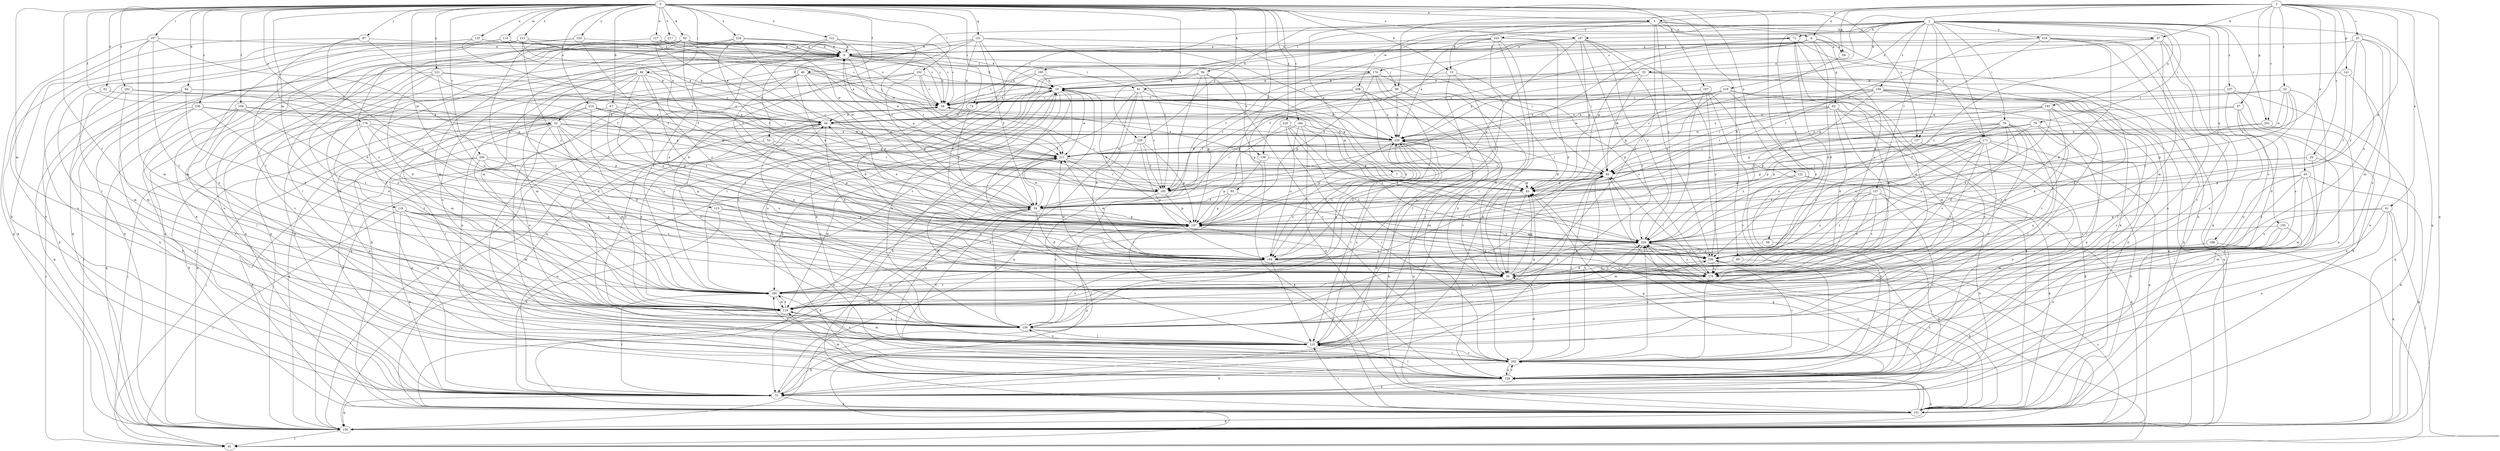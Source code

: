 strict digraph  {
0;
1;
2;
3;
6;
7;
9;
15;
18;
20;
22;
25;
26;
32;
33;
35;
38;
41;
43;
44;
46;
52;
53;
54;
57;
59;
62;
63;
64;
67;
69;
71;
72;
74;
76;
79;
81;
82;
84;
87;
90;
91;
92;
93;
94;
97;
101;
102;
107;
109;
110;
114;
115;
116;
119;
121;
122;
123;
127;
129;
137;
138;
139;
141;
147;
151;
155;
156;
157;
159;
160;
163;
165;
167;
171;
174;
175;
176;
182;
184;
185;
188;
193;
194;
197;
200;
201;
202;
208;
211;
214;
215;
216;
217;
218;
219;
220;
221;
224;
225;
228;
229;
236;
237;
239;
0 -> 3  [label=a];
0 -> 15  [label=b];
0 -> 32  [label=d];
0 -> 46  [label=f];
0 -> 52  [label=f];
0 -> 64  [label=h];
0 -> 67  [label=h];
0 -> 69  [label=h];
0 -> 74  [label=i];
0 -> 84  [label=j];
0 -> 87  [label=j];
0 -> 92  [label=k];
0 -> 93  [label=k];
0 -> 94  [label=k];
0 -> 102  [label=l];
0 -> 107  [label=l];
0 -> 109  [label=l];
0 -> 114  [label=m];
0 -> 115  [label=m];
0 -> 116  [label=m];
0 -> 119  [label=m];
0 -> 121  [label=n];
0 -> 122  [label=n];
0 -> 123  [label=n];
0 -> 127  [label=n];
0 -> 129  [label=n];
0 -> 137  [label=o];
0 -> 151  [label=q];
0 -> 167  [label=s];
0 -> 176  [label=t];
0 -> 182  [label=t];
0 -> 184  [label=t];
0 -> 185  [label=t];
0 -> 197  [label=v];
0 -> 200  [label=v];
0 -> 214  [label=x];
0 -> 215  [label=x];
0 -> 216  [label=x];
0 -> 217  [label=x];
0 -> 221  [label=y];
0 -> 224  [label=y];
0 -> 225  [label=y];
0 -> 228  [label=y];
0 -> 236  [label=z];
1 -> 33  [label=d];
1 -> 38  [label=e];
1 -> 52  [label=f];
1 -> 71  [label=h];
1 -> 74  [label=i];
1 -> 76  [label=i];
1 -> 79  [label=i];
1 -> 81  [label=i];
1 -> 137  [label=o];
1 -> 155  [label=q];
1 -> 156  [label=q];
1 -> 157  [label=r];
1 -> 159  [label=r];
1 -> 160  [label=r];
1 -> 167  [label=s];
1 -> 171  [label=s];
1 -> 188  [label=u];
1 -> 193  [label=u];
1 -> 201  [label=v];
1 -> 218  [label=x];
1 -> 219  [label=x];
1 -> 237  [label=z];
2 -> 3  [label=a];
2 -> 6  [label=a];
2 -> 20  [label=c];
2 -> 22  [label=c];
2 -> 25  [label=c];
2 -> 41  [label=e];
2 -> 43  [label=e];
2 -> 44  [label=e];
2 -> 57  [label=g];
2 -> 59  [label=g];
2 -> 90  [label=j];
2 -> 97  [label=k];
2 -> 141  [label=p];
2 -> 147  [label=p];
2 -> 156  [label=q];
2 -> 201  [label=v];
3 -> 6  [label=a];
3 -> 7  [label=a];
3 -> 15  [label=b];
3 -> 35  [label=d];
3 -> 71  [label=h];
3 -> 97  [label=k];
3 -> 163  [label=r];
3 -> 171  [label=s];
3 -> 208  [label=w];
3 -> 228  [label=y];
3 -> 229  [label=y];
6 -> 9  [label=a];
6 -> 35  [label=d];
6 -> 59  [label=g];
6 -> 62  [label=g];
6 -> 63  [label=g];
6 -> 119  [label=m];
6 -> 138  [label=o];
6 -> 174  [label=s];
7 -> 63  [label=g];
7 -> 194  [label=u];
9 -> 18  [label=b];
9 -> 53  [label=f];
9 -> 81  [label=i];
9 -> 90  [label=j];
9 -> 138  [label=o];
9 -> 174  [label=s];
9 -> 202  [label=v];
9 -> 211  [label=w];
15 -> 18  [label=b];
15 -> 110  [label=l];
15 -> 139  [label=o];
15 -> 175  [label=s];
18 -> 26  [label=c];
18 -> 54  [label=f];
18 -> 101  [label=k];
18 -> 129  [label=n];
18 -> 139  [label=o];
18 -> 156  [label=q];
18 -> 185  [label=t];
18 -> 211  [label=w];
18 -> 239  [label=z];
20 -> 63  [label=g];
20 -> 82  [label=i];
20 -> 101  [label=k];
20 -> 110  [label=l];
22 -> 26  [label=c];
22 -> 82  [label=i];
22 -> 147  [label=p];
22 -> 175  [label=s];
22 -> 211  [label=w];
22 -> 220  [label=x];
22 -> 229  [label=y];
25 -> 9  [label=a];
25 -> 82  [label=i];
25 -> 119  [label=m];
25 -> 139  [label=o];
25 -> 194  [label=u];
25 -> 229  [label=y];
26 -> 44  [label=e];
26 -> 63  [label=g];
26 -> 139  [label=o];
26 -> 156  [label=q];
32 -> 26  [label=c];
32 -> 119  [label=m];
33 -> 18  [label=b];
33 -> 26  [label=c];
33 -> 82  [label=i];
33 -> 101  [label=k];
33 -> 156  [label=q];
33 -> 220  [label=x];
35 -> 44  [label=e];
35 -> 63  [label=g];
35 -> 185  [label=t];
35 -> 220  [label=x];
35 -> 229  [label=y];
38 -> 72  [label=h];
38 -> 194  [label=u];
41 -> 91  [label=j];
41 -> 119  [label=m];
41 -> 129  [label=n];
41 -> 147  [label=p];
41 -> 156  [label=q];
41 -> 194  [label=u];
43 -> 63  [label=g];
43 -> 110  [label=l];
43 -> 119  [label=m];
43 -> 156  [label=q];
43 -> 194  [label=u];
43 -> 239  [label=z];
44 -> 26  [label=c];
44 -> 35  [label=d];
44 -> 110  [label=l];
44 -> 185  [label=t];
44 -> 220  [label=x];
46 -> 18  [label=b];
46 -> 26  [label=c];
46 -> 129  [label=n];
46 -> 147  [label=p];
46 -> 194  [label=u];
46 -> 202  [label=v];
46 -> 211  [label=w];
52 -> 35  [label=d];
52 -> 91  [label=j];
52 -> 110  [label=l];
52 -> 119  [label=m];
52 -> 129  [label=n];
52 -> 139  [label=o];
52 -> 156  [label=q];
52 -> 165  [label=r];
52 -> 220  [label=x];
52 -> 229  [label=y];
53 -> 72  [label=h];
53 -> 147  [label=p];
53 -> 211  [label=w];
54 -> 9  [label=a];
54 -> 35  [label=d];
54 -> 72  [label=h];
54 -> 101  [label=k];
54 -> 139  [label=o];
54 -> 147  [label=p];
54 -> 211  [label=w];
57 -> 35  [label=d];
57 -> 44  [label=e];
57 -> 54  [label=f];
57 -> 129  [label=n];
57 -> 175  [label=s];
59 -> 165  [label=r];
62 -> 35  [label=d];
62 -> 44  [label=e];
62 -> 129  [label=n];
62 -> 139  [label=o];
62 -> 185  [label=t];
62 -> 211  [label=w];
62 -> 220  [label=x];
63 -> 9  [label=a];
63 -> 35  [label=d];
63 -> 54  [label=f];
64 -> 26  [label=c];
64 -> 35  [label=d];
64 -> 63  [label=g];
64 -> 72  [label=h];
64 -> 156  [label=q];
67 -> 44  [label=e];
67 -> 119  [label=m];
67 -> 147  [label=p];
67 -> 239  [label=z];
69 -> 35  [label=d];
69 -> 101  [label=k];
71 -> 9  [label=a];
71 -> 35  [label=d];
71 -> 101  [label=k];
71 -> 165  [label=r];
71 -> 175  [label=s];
71 -> 202  [label=v];
72 -> 63  [label=g];
72 -> 101  [label=k];
72 -> 147  [label=p];
72 -> 156  [label=q];
72 -> 185  [label=t];
72 -> 211  [label=w];
72 -> 229  [label=y];
74 -> 44  [label=e];
74 -> 54  [label=f];
74 -> 139  [label=o];
76 -> 35  [label=d];
76 -> 63  [label=g];
76 -> 110  [label=l];
76 -> 139  [label=o];
76 -> 147  [label=p];
76 -> 175  [label=s];
76 -> 194  [label=u];
76 -> 220  [label=x];
76 -> 239  [label=z];
79 -> 82  [label=i];
79 -> 147  [label=p];
79 -> 185  [label=t];
79 -> 202  [label=v];
79 -> 220  [label=x];
79 -> 229  [label=y];
81 -> 26  [label=c];
81 -> 35  [label=d];
81 -> 63  [label=g];
81 -> 72  [label=h];
81 -> 165  [label=r];
81 -> 185  [label=t];
81 -> 229  [label=y];
82 -> 63  [label=g];
82 -> 72  [label=h];
82 -> 91  [label=j];
82 -> 165  [label=r];
82 -> 194  [label=u];
82 -> 202  [label=v];
84 -> 18  [label=b];
84 -> 54  [label=f];
84 -> 72  [label=h];
84 -> 101  [label=k];
84 -> 119  [label=m];
84 -> 139  [label=o];
84 -> 194  [label=u];
84 -> 229  [label=y];
84 -> 239  [label=z];
87 -> 9  [label=a];
87 -> 35  [label=d];
87 -> 54  [label=f];
87 -> 156  [label=q];
87 -> 194  [label=u];
90 -> 26  [label=c];
90 -> 54  [label=f];
90 -> 110  [label=l];
90 -> 202  [label=v];
90 -> 220  [label=x];
92 -> 9  [label=a];
92 -> 18  [label=b];
92 -> 54  [label=f];
92 -> 72  [label=h];
92 -> 110  [label=l];
92 -> 119  [label=m];
92 -> 129  [label=n];
92 -> 156  [label=q];
92 -> 165  [label=r];
92 -> 211  [label=w];
92 -> 220  [label=x];
93 -> 54  [label=f];
93 -> 147  [label=p];
93 -> 185  [label=t];
93 -> 239  [label=z];
94 -> 18  [label=b];
94 -> 35  [label=d];
94 -> 63  [label=g];
94 -> 139  [label=o];
94 -> 147  [label=p];
94 -> 165  [label=r];
94 -> 202  [label=v];
97 -> 9  [label=a];
97 -> 119  [label=m];
97 -> 129  [label=n];
97 -> 202  [label=v];
97 -> 220  [label=x];
97 -> 229  [label=y];
101 -> 9  [label=a];
101 -> 44  [label=e];
101 -> 63  [label=g];
101 -> 110  [label=l];
101 -> 147  [label=p];
101 -> 156  [label=q];
101 -> 202  [label=v];
101 -> 211  [label=w];
101 -> 220  [label=x];
101 -> 229  [label=y];
102 -> 18  [label=b];
102 -> 26  [label=c];
102 -> 129  [label=n];
102 -> 147  [label=p];
102 -> 156  [label=q];
102 -> 211  [label=w];
107 -> 9  [label=a];
107 -> 72  [label=h];
107 -> 119  [label=m];
107 -> 147  [label=p];
107 -> 156  [label=q];
107 -> 185  [label=t];
109 -> 44  [label=e];
109 -> 72  [label=h];
109 -> 110  [label=l];
109 -> 147  [label=p];
109 -> 156  [label=q];
109 -> 194  [label=u];
110 -> 18  [label=b];
110 -> 72  [label=h];
110 -> 119  [label=m];
110 -> 139  [label=o];
110 -> 185  [label=t];
110 -> 202  [label=v];
110 -> 211  [label=w];
110 -> 220  [label=x];
114 -> 9  [label=a];
114 -> 26  [label=c];
114 -> 44  [label=e];
114 -> 110  [label=l];
114 -> 119  [label=m];
115 -> 72  [label=h];
115 -> 147  [label=p];
115 -> 194  [label=u];
116 -> 72  [label=h];
116 -> 91  [label=j];
116 -> 119  [label=m];
116 -> 147  [label=p];
116 -> 194  [label=u];
116 -> 202  [label=v];
116 -> 239  [label=z];
119 -> 44  [label=e];
119 -> 139  [label=o];
119 -> 185  [label=t];
119 -> 239  [label=z];
121 -> 9  [label=a];
121 -> 26  [label=c];
121 -> 119  [label=m];
121 -> 139  [label=o];
121 -> 211  [label=w];
122 -> 63  [label=g];
122 -> 101  [label=k];
122 -> 129  [label=n];
122 -> 156  [label=q];
123 -> 9  [label=a];
123 -> 26  [label=c];
123 -> 72  [label=h];
123 -> 82  [label=i];
123 -> 129  [label=n];
127 -> 9  [label=a];
127 -> 26  [label=c];
127 -> 44  [label=e];
127 -> 175  [label=s];
127 -> 220  [label=x];
129 -> 18  [label=b];
129 -> 72  [label=h];
129 -> 110  [label=l];
129 -> 119  [label=m];
129 -> 202  [label=v];
129 -> 211  [label=w];
137 -> 101  [label=k];
137 -> 129  [label=n];
137 -> 211  [label=w];
137 -> 239  [label=z];
138 -> 82  [label=i];
138 -> 101  [label=k];
138 -> 147  [label=p];
139 -> 9  [label=a];
139 -> 18  [label=b];
139 -> 63  [label=g];
139 -> 82  [label=i];
139 -> 110  [label=l];
141 -> 18  [label=b];
141 -> 54  [label=f];
141 -> 129  [label=n];
147 -> 9  [label=a];
147 -> 18  [label=b];
147 -> 44  [label=e];
147 -> 175  [label=s];
147 -> 229  [label=y];
151 -> 9  [label=a];
151 -> 35  [label=d];
151 -> 54  [label=f];
151 -> 82  [label=i];
151 -> 156  [label=q];
151 -> 165  [label=r];
151 -> 185  [label=t];
151 -> 239  [label=z];
155 -> 119  [label=m];
155 -> 129  [label=n];
155 -> 175  [label=s];
155 -> 229  [label=y];
156 -> 91  [label=j];
156 -> 129  [label=n];
156 -> 229  [label=y];
156 -> 239  [label=z];
157 -> 35  [label=d];
157 -> 54  [label=f];
157 -> 72  [label=h];
157 -> 129  [label=n];
157 -> 175  [label=s];
157 -> 194  [label=u];
157 -> 239  [label=z];
159 -> 26  [label=c];
159 -> 35  [label=d];
159 -> 82  [label=i];
159 -> 110  [label=l];
159 -> 156  [label=q];
159 -> 165  [label=r];
159 -> 202  [label=v];
159 -> 211  [label=w];
159 -> 229  [label=y];
160 -> 18  [label=b];
160 -> 26  [label=c];
160 -> 44  [label=e];
160 -> 156  [label=q];
163 -> 9  [label=a];
163 -> 18  [label=b];
163 -> 35  [label=d];
163 -> 54  [label=f];
163 -> 72  [label=h];
163 -> 82  [label=i];
163 -> 110  [label=l];
163 -> 194  [label=u];
163 -> 220  [label=x];
165 -> 26  [label=c];
165 -> 139  [label=o];
165 -> 147  [label=p];
167 -> 9  [label=a];
167 -> 44  [label=e];
167 -> 54  [label=f];
167 -> 63  [label=g];
167 -> 147  [label=p];
167 -> 175  [label=s];
167 -> 185  [label=t];
167 -> 229  [label=y];
167 -> 239  [label=z];
171 -> 63  [label=g];
171 -> 101  [label=k];
171 -> 139  [label=o];
171 -> 156  [label=q];
171 -> 175  [label=s];
171 -> 185  [label=t];
171 -> 211  [label=w];
171 -> 229  [label=y];
171 -> 239  [label=z];
174 -> 18  [label=b];
174 -> 35  [label=d];
174 -> 129  [label=n];
174 -> 139  [label=o];
174 -> 147  [label=p];
174 -> 165  [label=r];
175 -> 82  [label=i];
175 -> 202  [label=v];
175 -> 211  [label=w];
176 -> 101  [label=k];
176 -> 175  [label=s];
176 -> 185  [label=t];
176 -> 194  [label=u];
176 -> 220  [label=x];
182 -> 26  [label=c];
182 -> 63  [label=g];
182 -> 72  [label=h];
182 -> 119  [label=m];
184 -> 129  [label=n];
184 -> 165  [label=r];
184 -> 194  [label=u];
184 -> 220  [label=x];
184 -> 229  [label=y];
185 -> 119  [label=m];
185 -> 202  [label=v];
185 -> 220  [label=x];
185 -> 229  [label=y];
188 -> 91  [label=j];
188 -> 194  [label=u];
193 -> 35  [label=d];
193 -> 44  [label=e];
193 -> 82  [label=i];
193 -> 110  [label=l];
193 -> 147  [label=p];
193 -> 202  [label=v];
193 -> 239  [label=z];
194 -> 9  [label=a];
194 -> 110  [label=l];
194 -> 119  [label=m];
194 -> 139  [label=o];
194 -> 175  [label=s];
194 -> 211  [label=w];
194 -> 220  [label=x];
197 -> 26  [label=c];
197 -> 101  [label=k];
197 -> 202  [label=v];
197 -> 229  [label=y];
197 -> 239  [label=z];
200 -> 82  [label=i];
200 -> 101  [label=k];
200 -> 129  [label=n];
200 -> 147  [label=p];
200 -> 185  [label=t];
200 -> 194  [label=u];
201 -> 129  [label=n];
201 -> 220  [label=x];
201 -> 229  [label=y];
202 -> 35  [label=d];
202 -> 54  [label=f];
202 -> 72  [label=h];
202 -> 82  [label=i];
202 -> 110  [label=l];
202 -> 129  [label=n];
202 -> 229  [label=y];
208 -> 26  [label=c];
208 -> 35  [label=d];
208 -> 147  [label=p];
208 -> 194  [label=u];
208 -> 220  [label=x];
211 -> 82  [label=i];
211 -> 119  [label=m];
211 -> 165  [label=r];
214 -> 44  [label=e];
214 -> 63  [label=g];
214 -> 91  [label=j];
214 -> 156  [label=q];
214 -> 165  [label=r];
214 -> 175  [label=s];
215 -> 9  [label=a];
215 -> 44  [label=e];
215 -> 156  [label=q];
215 -> 185  [label=t];
215 -> 220  [label=x];
215 -> 229  [label=y];
216 -> 9  [label=a];
216 -> 26  [label=c];
216 -> 54  [label=f];
216 -> 147  [label=p];
216 -> 156  [label=q];
216 -> 165  [label=r];
216 -> 185  [label=t];
217 -> 9  [label=a];
217 -> 26  [label=c];
217 -> 54  [label=f];
217 -> 139  [label=o];
218 -> 9  [label=a];
218 -> 35  [label=d];
218 -> 54  [label=f];
218 -> 72  [label=h];
218 -> 101  [label=k];
218 -> 129  [label=n];
218 -> 147  [label=p];
219 -> 26  [label=c];
219 -> 63  [label=g];
219 -> 72  [label=h];
219 -> 119  [label=m];
219 -> 147  [label=p];
219 -> 175  [label=s];
219 -> 211  [label=w];
219 -> 220  [label=x];
219 -> 239  [label=z];
220 -> 18  [label=b];
220 -> 72  [label=h];
220 -> 82  [label=i];
220 -> 101  [label=k];
220 -> 110  [label=l];
220 -> 147  [label=p];
220 -> 211  [label=w];
221 -> 18  [label=b];
221 -> 35  [label=d];
221 -> 82  [label=i];
221 -> 91  [label=j];
221 -> 185  [label=t];
221 -> 194  [label=u];
221 -> 220  [label=x];
224 -> 9  [label=a];
224 -> 54  [label=f];
224 -> 156  [label=q];
224 -> 185  [label=t];
225 -> 54  [label=f];
225 -> 175  [label=s];
225 -> 202  [label=v];
225 -> 220  [label=x];
225 -> 229  [label=y];
228 -> 91  [label=j];
228 -> 147  [label=p];
228 -> 165  [label=r];
228 -> 194  [label=u];
228 -> 211  [label=w];
229 -> 82  [label=i];
229 -> 119  [label=m];
229 -> 147  [label=p];
229 -> 175  [label=s];
229 -> 194  [label=u];
229 -> 239  [label=z];
236 -> 35  [label=d];
236 -> 44  [label=e];
236 -> 72  [label=h];
236 -> 91  [label=j];
236 -> 202  [label=v];
236 -> 211  [label=w];
237 -> 26  [label=c];
237 -> 101  [label=k];
237 -> 156  [label=q];
237 -> 239  [label=z];
239 -> 35  [label=d];
239 -> 175  [label=s];
239 -> 202  [label=v];
239 -> 229  [label=y];
}
